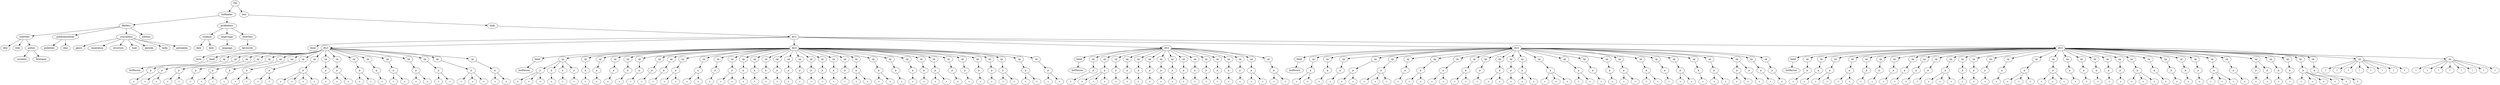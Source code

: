 digraph Tree {
	"t0" [label = "TEI"];
	"t1" [label = "teiHeader"];
	"t2" [label = "fileDesc"];
	"t3" [label = "titleStmt"];
	"t4" [label = "title"];
	"t5" [label = "title"];
	"t6" [label = "author"];
	"t7" [label = "surname"];
	"t8" [label = "forename"];
	"t9" [label = "publicationStmt"];
	"t10" [label = "publisher"];
	"t11" [label = "idno"];
	"t12" [label = "sourceDesc"];
	"t13" [label = "genre"];
	"t14" [label = "inspiration"];
	"t15" [label = "structure"];
	"t16" [label = "type"];
	"t17" [label = "periode"];
	"t18" [label = "taille"];
	"t19" [label = "permalien"];
	"t20" [label = "edStmt"];
	"t21" [label = "profileDesc"];
	"t22" [label = "creation"];
	"t23" [label = "date"];
	"t24" [label = "date"];
	"t25" [label = "langUsage"];
	"t26" [label = "language"];
	"t27" [label = "textClass"];
	"t28" [label = "keywords"];
	"t29" [label = "term"];
	"t30" [label = "text"];
	"t31" [label = "body"];
	"t32" [label = "div1"];
	"t33" [label = "head"];
	"t34" [label = "div2"];
	"t35" [label = "head"];
	"t36" [label = "listPerson"];
	"t37" [label = "sp"];
	"t38" [label = "p"];
	"t39" [label = "s"];
	"t40" [label = "sp"];
	"t41" [label = "p"];
	"t42" [label = "s"];
	"t43" [label = "s"];
	"t44" [label = "sp"];
	"t45" [label = "p"];
	"t46" [label = "s"];
	"t47" [label = "s"];
	"t48" [label = "sp"];
	"t49" [label = "p"];
	"t50" [label = "s"];
	"t51" [label = "sp"];
	"t52" [label = "p"];
	"t53" [label = "s"];
	"t54" [label = "s"];
	"t55" [label = "sp"];
	"t56" [label = "p"];
	"t57" [label = "s"];
	"t58" [label = "sp"];
	"t59" [label = "p"];
	"t60" [label = "s"];
	"t61" [label = "s"];
	"t62" [label = "sp"];
	"t63" [label = "p"];
	"t64" [label = "s"];
	"t65" [label = "s"];
	"t66" [label = "sp"];
	"t67" [label = "p"];
	"t68" [label = "s"];
	"t69" [label = "s"];
	"t70" [label = "s"];
	"t71" [label = "s"];
	"t72" [label = "sp"];
	"t73" [label = "p"];
	"t74" [label = "s"];
	"t75" [label = "sp"];
	"t76" [label = "p"];
	"t77" [label = "s"];
	"t78" [label = "s"];
	"t79" [label = "sp"];
	"t80" [label = "p"];
	"t81" [label = "s"];
	"t82" [label = "s"];
	"t83" [label = "sp"];
	"t84" [label = "p"];
	"t85" [label = "s"];
	"t86" [label = "sp"];
	"t87" [label = "p"];
	"t88" [label = "s"];
	"t89" [label = "s"];
	"t90" [label = "sp"];
	"t91" [label = "p"];
	"t92" [label = "s"];
	"t93" [label = "s"];
	"t94" [label = "sp"];
	"t95" [label = "p"];
	"t96" [label = "s"];
	"t97" [label = "s"];
	"t98" [label = "sp"];
	"t99" [label = "p"];
	"t100" [label = "s"];
	"t101" [label = "s"];
	"t102" [label = "s"];
	"t103" [label = "sp"];
	"t104" [label = "p"];
	"t105" [label = "s"];
	"t106" [label = "s"];
	"t107" [label = "div2"];
	"t108" [label = "head"];
	"t109" [label = "listPerson"];
	"t110" [label = "sp"];
	"t111" [label = "p"];
	"t112" [label = "s"];
	"t113" [label = "s"];
	"t114" [label = "s"];
	"t115" [label = "p"];
	"t116" [label = "s"];
	"t117" [label = "p"];
	"t118" [label = "s"];
	"t119" [label = "p"];
	"t120" [label = "s"];
	"t121" [label = "sp"];
	"t122" [label = "p"];
	"t123" [label = "s"];
	"t124" [label = "sp"];
	"t125" [label = "p"];
	"t126" [label = "s"];
	"t127" [label = "sp"];
	"t128" [label = "p"];
	"t129" [label = "s"];
	"t130" [label = "sp"];
	"t131" [label = "p"];
	"t132" [label = "s"];
	"t133" [label = "sp"];
	"t134" [label = "p"];
	"t135" [label = "s"];
	"t136" [label = "sp"];
	"t137" [label = "p"];
	"t138" [label = "s"];
	"t139" [label = "sp"];
	"t140" [label = "p"];
	"t141" [label = "s"];
	"t142" [label = "sp"];
	"t143" [label = "p"];
	"t144" [label = "s"];
	"t145" [label = "s"];
	"t146" [label = "sp"];
	"t147" [label = "p"];
	"t148" [label = "s"];
	"t149" [label = "s"];
	"t150" [label = "sp"];
	"t151" [label = "p"];
	"t152" [label = "s"];
	"t153" [label = "sp"];
	"t154" [label = "p"];
	"t155" [label = "s"];
	"t156" [label = "s"];
	"t157" [label = "sp"];
	"t158" [label = "p"];
	"t159" [label = "s"];
	"t160" [label = "sp"];
	"t161" [label = "p"];
	"t162" [label = "s"];
	"t163" [label = "sp"];
	"t164" [label = "p"];
	"t165" [label = "s"];
	"t166" [label = "sp"];
	"t167" [label = "p"];
	"t168" [label = "s"];
	"t169" [label = "sp"];
	"t170" [label = "p"];
	"t171" [label = "s"];
	"t172" [label = "sp"];
	"t173" [label = "p"];
	"t174" [label = "s"];
	"t175" [label = "sp"];
	"t176" [label = "p"];
	"t177" [label = "s"];
	"t178" [label = "sp"];
	"t179" [label = "p"];
	"t180" [label = "s"];
	"t181" [label = "sp"];
	"t182" [label = "p"];
	"t183" [label = "s"];
	"t184" [label = "sp"];
	"t185" [label = "p"];
	"t186" [label = "s"];
	"t187" [label = "sp"];
	"t188" [label = "p"];
	"t189" [label = "s"];
	"t190" [label = "s"];
	"t191" [label = "sp"];
	"t192" [label = "p"];
	"t193" [label = "s"];
	"t194" [label = "s"];
	"t195" [label = "sp"];
	"t196" [label = "p"];
	"t197" [label = "s"];
	"t198" [label = "sp"];
	"t199" [label = "p"];
	"t200" [label = "s"];
	"t201" [label = "sp"];
	"t202" [label = "p"];
	"t203" [label = "s"];
	"t204" [label = "sp"];
	"t205" [label = "p"];
	"t206" [label = "s"];
	"t207" [label = "s"];
	"t208" [label = "sp"];
	"t209" [label = "p"];
	"t210" [label = "s"];
	"t211" [label = "sp"];
	"t212" [label = "p"];
	"t213" [label = "s"];
	"t214" [label = "sp"];
	"t215" [label = "p"];
	"t216" [label = "s"];
	"t217" [label = "sp"];
	"t218" [label = "p"];
	"t219" [label = "s"];
	"t220" [label = "sp"];
	"t221" [label = "p"];
	"t222" [label = "s"];
	"t223" [label = "s"];
	"t224" [label = "sp"];
	"t225" [label = "p"];
	"t226" [label = "s"];
	"t227" [label = "s"];
	"t228" [label = "sp"];
	"t229" [label = "p"];
	"t230" [label = "s"];
	"t231" [label = "s"];
	"t232" [label = "div2"];
	"t233" [label = "head"];
	"t234" [label = "listPerson"];
	"t235" [label = "sp"];
	"t236" [label = "p"];
	"t237" [label = "s"];
	"t238" [label = "sp"];
	"t239" [label = "p"];
	"t240" [label = "s"];
	"t241" [label = "s"];
	"t242" [label = "s"];
	"t243" [label = "sp"];
	"t244" [label = "p"];
	"t245" [label = "s"];
	"t246" [label = "sp"];
	"t247" [label = "p"];
	"t248" [label = "s"];
	"t249" [label = "sp"];
	"t250" [label = "p"];
	"t251" [label = "s"];
	"t252" [label = "sp"];
	"t253" [label = "p"];
	"t254" [label = "s"];
	"t255" [label = "sp"];
	"t256" [label = "p"];
	"t257" [label = "s"];
	"t258" [label = "sp"];
	"t259" [label = "p"];
	"t260" [label = "s"];
	"t261" [label = "sp"];
	"t262" [label = "p"];
	"t263" [label = "s"];
	"t264" [label = "sp"];
	"t265" [label = "p"];
	"t266" [label = "s"];
	"t267" [label = "sp"];
	"t268" [label = "p"];
	"t269" [label = "s"];
	"t270" [label = "sp"];
	"t271" [label = "p"];
	"t272" [label = "s"];
	"t273" [label = "sp"];
	"t274" [label = "p"];
	"t275" [label = "s"];
	"t276" [label = "sp"];
	"t277" [label = "p"];
	"t278" [label = "s"];
	"t279" [label = "sp"];
	"t280" [label = "p"];
	"t281" [label = "s"];
	"t282" [label = "s"];
	"t283" [label = "sp"];
	"t284" [label = "p"];
	"t285" [label = "s"];
	"t286" [label = "s"];
	"t287" [label = "div2"];
	"t288" [label = "head"];
	"t289" [label = "listPerson"];
	"t290" [label = "sp"];
	"t291" [label = "p"];
	"t292" [label = "s"];
	"t293" [label = "s"];
	"t294" [label = "sp"];
	"t295" [label = "p"];
	"t296" [label = "s"];
	"t297" [label = "sp"];
	"t298" [label = "p"];
	"t299" [label = "s"];
	"t300" [label = "sp"];
	"t301" [label = "p"];
	"t302" [label = "s"];
	"t303" [label = "s"];
	"t304" [label = "sp"];
	"t305" [label = "p"];
	"t306" [label = "s"];
	"t307" [label = "s"];
	"t308" [label = "s"];
	"t309" [label = "sp"];
	"t310" [label = "p"];
	"t311" [label = "s"];
	"t312" [label = "sp"];
	"t313" [label = "p"];
	"t314" [label = "s"];
	"t315" [label = "s"];
	"t316" [label = "sp"];
	"t317" [label = "p"];
	"t318" [label = "s"];
	"t319" [label = "s"];
	"t320" [label = "sp"];
	"t321" [label = "p"];
	"t322" [label = "s"];
	"t323" [label = "s"];
	"t324" [label = "sp"];
	"t325" [label = "p"];
	"t326" [label = "s"];
	"t327" [label = "sp"];
	"t328" [label = "p"];
	"t329" [label = "s"];
	"t330" [label = "s"];
	"t331" [label = "sp"];
	"t332" [label = "p"];
	"t333" [label = "s"];
	"t334" [label = "sp"];
	"t335" [label = "p"];
	"t336" [label = "s"];
	"t337" [label = "s"];
	"t338" [label = "sp"];
	"t339" [label = "p"];
	"t340" [label = "s"];
	"t341" [label = "s"];
	"t342" [label = "s"];
	"t343" [label = "sp"];
	"t344" [label = "p"];
	"t345" [label = "s"];
	"t346" [label = "s"];
	"t347" [label = "sp"];
	"t348" [label = "p"];
	"t349" [label = "s"];
	"t350" [label = "sp"];
	"t351" [label = "p"];
	"t352" [label = "s"];
	"t353" [label = "sp"];
	"t354" [label = "p"];
	"t355" [label = "s"];
	"t356" [label = "s"];
	"t357" [label = "sp"];
	"t358" [label = "p"];
	"t359" [label = "s"];
	"t360" [label = "s"];
	"t361" [label = "sp"];
	"t362" [label = "p"];
	"t363" [label = "s"];
	"t364" [label = "sp"];
	"t365" [label = "p"];
	"t366" [label = "s"];
	"t367" [label = "s"];
	"t368" [label = "sp"];
	"t369" [label = "p"];
	"t370" [label = "s"];
	"t371" [label = "sp"];
	"t372" [label = "p"];
	"t373" [label = "s"];
	"t374" [label = "s"];
	"t375" [label = "sp"];
	"t376" [label = "p"];
	"t377" [label = "s"];
	"t378" [label = "s"];
	"t379" [label = "p"];
	"t380" [label = "s"];
	"t381" [label = "sp"];
	"t382" [label = "p"];
	"t383" [label = "s"];
	"t384" [label = "sp"];
	"t385" [label = "p"];
	"t386" [label = "s"];
	"t387" [label = "div2"];
	"t388" [label = "head"];
	"t389" [label = "listPerson"];
	"t390" [label = "sp"];
	"t391" [label = "p"];
	"t392" [label = "s"];
	"t393" [label = "sp"];
	"t394" [label = "p"];
	"t395" [label = "s"];
	"t396" [label = "sp"];
	"t397" [label = "p"];
	"t398" [label = "s"];
	"t399" [label = "s"];
	"t400" [label = "sp"];
	"t401" [label = "p"];
	"t402" [label = "s"];
	"t403" [label = "s"];
	"t404" [label = "sp"];
	"t405" [label = "p"];
	"t406" [label = "s"];
	"t407" [label = "sp"];
	"t408" [label = "p"];
	"t409" [label = "s"];
	"t410" [label = "sp"];
	"t411" [label = "p"];
	"t412" [label = "s"];
	"t413" [label = "sp"];
	"t414" [label = "p"];
	"t415" [label = "s"];
	"t416" [label = "sp"];
	"t417" [label = "p"];
	"t418" [label = "s"];
	"t419" [label = "sp"];
	"t420" [label = "p"];
	"t421" [label = "s"];
	"t422" [label = "sp"];
	"t423" [label = "p"];
	"t424" [label = "s"];
	"t425" [label = "s"];
	"t426" [label = "s"];
	"t427" [label = "sp"];
	"t428" [label = "p"];
	"t429" [label = "s"];
	"t430" [label = "sp"];
	"t431" [label = "p"];
	"t432" [label = "s"];
	"t433" [label = "sp"];
	"t434" [label = "p"];
	"t435" [label = "s"];
	"t436" [label = "sp"];
	"t437" [label = "p"];
	"t438" [label = "s"];
	"t439" [label = "sp"];
	"t440" [label = "p"];
	"t441" [label = "s"];
	"t442" [label = "s"];
	"t443" [label = "s"];
	"t444" [label = "sp"];
	"t445" [label = "p"];
	"t446" [label = "s"];
	"t447" [label = "s"];
	"t448" [label = "s"];
	"t449" [label = "sp"];
	"t450" [label = "p"];
	"t451" [label = "s"];
	"t452" [label = "sp"];
	"t453" [label = "p"];
	"t454" [label = "s"];
	"t455" [label = "sp"];
	"t456" [label = "p"];
	"t457" [label = "s"];
	"t458" [label = "sp"];
	"t459" [label = "p"];
	"t460" [label = "s"];
	"t461" [label = "sp"];
	"t462" [label = "p"];
	"t463" [label = "s"];
	"t464" [label = "sp"];
	"t465" [label = "p"];
	"t466" [label = "s"];
	"t467" [label = "s"];
	"t468" [label = "s"];
	"t469" [label = "sp"];
	"t470" [label = "p"];
	"t471" [label = "s"];
	"t472" [label = "sp"];
	"t473" [label = "p"];
	"t474" [label = "s"];
	"t475" [label = "sp"];
	"t476" [label = "p"];
	"t477" [label = "s"];
	"t478" [label = "sp"];
	"t479" [label = "p"];
	"t480" [label = "s"];
	"t481" [label = "sp"];
	"t482" [label = "p"];
	"t483" [label = "s"];
	"t484" [label = "s"];
	"t485" [label = "s"];
	"t486" [label = "sp"];
	"t487" [label = "p"];
	"t488" [label = "s"];
	"t489" [label = "sp"];
	"t490" [label = "p"];
	"t491" [label = "s"];
	"t492" [label = "p"];
	"t493" [label = "s"];
	"t494" [label = "sp"];
	"t495" [label = "p"];
	"t496" [label = "s"];
	"t497" [label = "sp"];
	"t498" [label = "p"];
	"t499" [label = "s"];
	"t500" [label = "sp"];
	"t501" [label = "p"];
	"t502" [label = "s"];
	"t503" [label = "s"];
	"t504" [label = "s"];
	"t505" [label = "s"];
	"t506" [label = "s"];
	"t507" [label = "sp"];
	"t508" [label = "p"];
	"t509" [label = "s"];
	"t510" [label = "sp"];
	"t511" [label = "l"];
	"t512" [label = "l"];
	"t513" [label = "l"];
	"t514" [label = "l"];
	"t515" [label = "l"];
	"t516" [label = "l"];
	"t517" [label = "l"];
	"t518" [label = "l"];
	"t519" [label = "sp"];
	"t520" [label = "l"];
	"t521" [label = "l"];
	"t522" [label = "l"];
	"t523" [label = "l"];
	"t524" [label = "l"];
	"t525" [label = "l"];
	"t526" [label = "l"];
	"t527" [label = "l"];
	"t0" -> "t1";
	"t1" -> "t2";
	"t2" -> "t3";
	"t3" -> "t4";
	"t3" -> "t5";
	"t3" -> "t6";
	"t6" -> "t7";
	"t6" -> "t8";
	"t2" -> "t9";
	"t9" -> "t10";
	"t9" -> "t11";
	"t2" -> "t12";
	"t12" -> "t13";
	"t12" -> "t14";
	"t12" -> "t15";
	"t12" -> "t16";
	"t12" -> "t17";
	"t12" -> "t18";
	"t12" -> "t19";
	"t2" -> "t20";
	"t1" -> "t21";
	"t21" -> "t22";
	"t22" -> "t23";
	"t22" -> "t24";
	"t21" -> "t25";
	"t25" -> "t26";
	"t21" -> "t27";
	"t27" -> "t28";
	"t28" -> "t29";
	"t0" -> "t30";
	"t30" -> "t31";
	"t31" -> "t32";
	"t32" -> "t33";
	"t32" -> "t34";
	"t34" -> "t35";
	"t35" -> "t36";
	"t34" -> "t37";
	"t37" -> "t38";
	"t38" -> "t39";
	"t34" -> "t40";
	"t40" -> "t41";
	"t41" -> "t42";
	"t41" -> "t43";
	"t34" -> "t44";
	"t44" -> "t45";
	"t45" -> "t46";
	"t45" -> "t47";
	"t34" -> "t48";
	"t48" -> "t49";
	"t49" -> "t50";
	"t34" -> "t51";
	"t51" -> "t52";
	"t52" -> "t53";
	"t52" -> "t54";
	"t34" -> "t55";
	"t55" -> "t56";
	"t56" -> "t57";
	"t34" -> "t58";
	"t58" -> "t59";
	"t59" -> "t60";
	"t59" -> "t61";
	"t34" -> "t62";
	"t62" -> "t63";
	"t63" -> "t64";
	"t63" -> "t65";
	"t34" -> "t66";
	"t66" -> "t67";
	"t67" -> "t68";
	"t67" -> "t69";
	"t67" -> "t70";
	"t67" -> "t71";
	"t34" -> "t72";
	"t72" -> "t73";
	"t73" -> "t74";
	"t34" -> "t75";
	"t75" -> "t76";
	"t76" -> "t77";
	"t76" -> "t78";
	"t34" -> "t79";
	"t79" -> "t80";
	"t80" -> "t81";
	"t80" -> "t82";
	"t34" -> "t83";
	"t83" -> "t84";
	"t84" -> "t85";
	"t34" -> "t86";
	"t86" -> "t87";
	"t87" -> "t88";
	"t87" -> "t89";
	"t34" -> "t90";
	"t90" -> "t91";
	"t91" -> "t92";
	"t91" -> "t93";
	"t34" -> "t94";
	"t94" -> "t95";
	"t95" -> "t96";
	"t95" -> "t97";
	"t34" -> "t98";
	"t98" -> "t99";
	"t99" -> "t100";
	"t99" -> "t101";
	"t99" -> "t102";
	"t34" -> "t103";
	"t103" -> "t104";
	"t104" -> "t105";
	"t104" -> "t106";
	"t32" -> "t107";
	"t107" -> "t108";
	"t108" -> "t109";
	"t107" -> "t110";
	"t110" -> "t111";
	"t111" -> "t112";
	"t111" -> "t113";
	"t111" -> "t114";
	"t110" -> "t115";
	"t115" -> "t116";
	"t110" -> "t117";
	"t117" -> "t118";
	"t110" -> "t119";
	"t119" -> "t120";
	"t107" -> "t121";
	"t121" -> "t122";
	"t122" -> "t123";
	"t107" -> "t124";
	"t124" -> "t125";
	"t125" -> "t126";
	"t107" -> "t127";
	"t127" -> "t128";
	"t128" -> "t129";
	"t107" -> "t130";
	"t130" -> "t131";
	"t131" -> "t132";
	"t107" -> "t133";
	"t133" -> "t134";
	"t134" -> "t135";
	"t107" -> "t136";
	"t136" -> "t137";
	"t137" -> "t138";
	"t107" -> "t139";
	"t139" -> "t140";
	"t140" -> "t141";
	"t107" -> "t142";
	"t142" -> "t143";
	"t143" -> "t144";
	"t143" -> "t145";
	"t107" -> "t146";
	"t146" -> "t147";
	"t147" -> "t148";
	"t147" -> "t149";
	"t107" -> "t150";
	"t150" -> "t151";
	"t151" -> "t152";
	"t107" -> "t153";
	"t153" -> "t154";
	"t154" -> "t155";
	"t154" -> "t156";
	"t107" -> "t157";
	"t157" -> "t158";
	"t158" -> "t159";
	"t107" -> "t160";
	"t160" -> "t161";
	"t161" -> "t162";
	"t107" -> "t163";
	"t163" -> "t164";
	"t164" -> "t165";
	"t107" -> "t166";
	"t166" -> "t167";
	"t167" -> "t168";
	"t107" -> "t169";
	"t169" -> "t170";
	"t170" -> "t171";
	"t107" -> "t172";
	"t172" -> "t173";
	"t173" -> "t174";
	"t107" -> "t175";
	"t175" -> "t176";
	"t176" -> "t177";
	"t107" -> "t178";
	"t178" -> "t179";
	"t179" -> "t180";
	"t107" -> "t181";
	"t181" -> "t182";
	"t182" -> "t183";
	"t107" -> "t184";
	"t184" -> "t185";
	"t185" -> "t186";
	"t107" -> "t187";
	"t187" -> "t188";
	"t188" -> "t189";
	"t188" -> "t190";
	"t107" -> "t191";
	"t191" -> "t192";
	"t192" -> "t193";
	"t192" -> "t194";
	"t107" -> "t195";
	"t195" -> "t196";
	"t196" -> "t197";
	"t107" -> "t198";
	"t198" -> "t199";
	"t199" -> "t200";
	"t107" -> "t201";
	"t201" -> "t202";
	"t202" -> "t203";
	"t107" -> "t204";
	"t204" -> "t205";
	"t205" -> "t206";
	"t205" -> "t207";
	"t107" -> "t208";
	"t208" -> "t209";
	"t209" -> "t210";
	"t107" -> "t211";
	"t211" -> "t212";
	"t212" -> "t213";
	"t107" -> "t214";
	"t214" -> "t215";
	"t215" -> "t216";
	"t107" -> "t217";
	"t217" -> "t218";
	"t218" -> "t219";
	"t107" -> "t220";
	"t220" -> "t221";
	"t221" -> "t222";
	"t221" -> "t223";
	"t107" -> "t224";
	"t224" -> "t225";
	"t225" -> "t226";
	"t225" -> "t227";
	"t107" -> "t228";
	"t228" -> "t229";
	"t229" -> "t230";
	"t229" -> "t231";
	"t32" -> "t232";
	"t232" -> "t233";
	"t233" -> "t234";
	"t232" -> "t235";
	"t235" -> "t236";
	"t236" -> "t237";
	"t232" -> "t238";
	"t238" -> "t239";
	"t239" -> "t240";
	"t239" -> "t241";
	"t239" -> "t242";
	"t232" -> "t243";
	"t243" -> "t244";
	"t244" -> "t245";
	"t232" -> "t246";
	"t246" -> "t247";
	"t247" -> "t248";
	"t232" -> "t249";
	"t249" -> "t250";
	"t250" -> "t251";
	"t232" -> "t252";
	"t252" -> "t253";
	"t253" -> "t254";
	"t232" -> "t255";
	"t255" -> "t256";
	"t256" -> "t257";
	"t232" -> "t258";
	"t258" -> "t259";
	"t259" -> "t260";
	"t232" -> "t261";
	"t261" -> "t262";
	"t262" -> "t263";
	"t232" -> "t264";
	"t264" -> "t265";
	"t265" -> "t266";
	"t232" -> "t267";
	"t267" -> "t268";
	"t268" -> "t269";
	"t232" -> "t270";
	"t270" -> "t271";
	"t271" -> "t272";
	"t232" -> "t273";
	"t273" -> "t274";
	"t274" -> "t275";
	"t232" -> "t276";
	"t276" -> "t277";
	"t277" -> "t278";
	"t232" -> "t279";
	"t279" -> "t280";
	"t280" -> "t281";
	"t280" -> "t282";
	"t232" -> "t283";
	"t283" -> "t284";
	"t284" -> "t285";
	"t284" -> "t286";
	"t32" -> "t287";
	"t287" -> "t288";
	"t288" -> "t289";
	"t287" -> "t290";
	"t290" -> "t291";
	"t291" -> "t292";
	"t291" -> "t293";
	"t287" -> "t294";
	"t294" -> "t295";
	"t295" -> "t296";
	"t287" -> "t297";
	"t297" -> "t298";
	"t298" -> "t299";
	"t287" -> "t300";
	"t300" -> "t301";
	"t301" -> "t302";
	"t301" -> "t303";
	"t287" -> "t304";
	"t304" -> "t305";
	"t305" -> "t306";
	"t305" -> "t307";
	"t305" -> "t308";
	"t287" -> "t309";
	"t309" -> "t310";
	"t310" -> "t311";
	"t287" -> "t312";
	"t312" -> "t313";
	"t313" -> "t314";
	"t313" -> "t315";
	"t287" -> "t316";
	"t316" -> "t317";
	"t317" -> "t318";
	"t317" -> "t319";
	"t287" -> "t320";
	"t320" -> "t321";
	"t321" -> "t322";
	"t321" -> "t323";
	"t287" -> "t324";
	"t324" -> "t325";
	"t325" -> "t326";
	"t287" -> "t327";
	"t327" -> "t328";
	"t328" -> "t329";
	"t328" -> "t330";
	"t287" -> "t331";
	"t331" -> "t332";
	"t332" -> "t333";
	"t287" -> "t334";
	"t334" -> "t335";
	"t335" -> "t336";
	"t335" -> "t337";
	"t287" -> "t338";
	"t338" -> "t339";
	"t339" -> "t340";
	"t339" -> "t341";
	"t339" -> "t342";
	"t287" -> "t343";
	"t343" -> "t344";
	"t344" -> "t345";
	"t344" -> "t346";
	"t287" -> "t347";
	"t347" -> "t348";
	"t348" -> "t349";
	"t287" -> "t350";
	"t350" -> "t351";
	"t351" -> "t352";
	"t287" -> "t353";
	"t353" -> "t354";
	"t354" -> "t355";
	"t354" -> "t356";
	"t287" -> "t357";
	"t357" -> "t358";
	"t358" -> "t359";
	"t358" -> "t360";
	"t287" -> "t361";
	"t361" -> "t362";
	"t362" -> "t363";
	"t287" -> "t364";
	"t364" -> "t365";
	"t365" -> "t366";
	"t365" -> "t367";
	"t287" -> "t368";
	"t368" -> "t369";
	"t369" -> "t370";
	"t287" -> "t371";
	"t371" -> "t372";
	"t372" -> "t373";
	"t372" -> "t374";
	"t287" -> "t375";
	"t375" -> "t376";
	"t376" -> "t377";
	"t376" -> "t378";
	"t375" -> "t379";
	"t379" -> "t380";
	"t287" -> "t381";
	"t381" -> "t382";
	"t382" -> "t383";
	"t287" -> "t384";
	"t384" -> "t385";
	"t385" -> "t386";
	"t32" -> "t387";
	"t387" -> "t388";
	"t388" -> "t389";
	"t387" -> "t390";
	"t390" -> "t391";
	"t391" -> "t392";
	"t387" -> "t393";
	"t393" -> "t394";
	"t394" -> "t395";
	"t387" -> "t396";
	"t396" -> "t397";
	"t397" -> "t398";
	"t397" -> "t399";
	"t387" -> "t400";
	"t400" -> "t401";
	"t401" -> "t402";
	"t401" -> "t403";
	"t387" -> "t404";
	"t404" -> "t405";
	"t405" -> "t406";
	"t387" -> "t407";
	"t407" -> "t408";
	"t408" -> "t409";
	"t387" -> "t410";
	"t410" -> "t411";
	"t411" -> "t412";
	"t387" -> "t413";
	"t413" -> "t414";
	"t414" -> "t415";
	"t387" -> "t416";
	"t416" -> "t417";
	"t417" -> "t418";
	"t387" -> "t419";
	"t419" -> "t420";
	"t420" -> "t421";
	"t387" -> "t422";
	"t422" -> "t423";
	"t423" -> "t424";
	"t423" -> "t425";
	"t423" -> "t426";
	"t387" -> "t427";
	"t427" -> "t428";
	"t428" -> "t429";
	"t387" -> "t430";
	"t430" -> "t431";
	"t431" -> "t432";
	"t387" -> "t433";
	"t433" -> "t434";
	"t434" -> "t435";
	"t387" -> "t436";
	"t436" -> "t437";
	"t437" -> "t438";
	"t387" -> "t439";
	"t439" -> "t440";
	"t440" -> "t441";
	"t440" -> "t442";
	"t440" -> "t443";
	"t387" -> "t444";
	"t444" -> "t445";
	"t445" -> "t446";
	"t445" -> "t447";
	"t445" -> "t448";
	"t387" -> "t449";
	"t449" -> "t450";
	"t450" -> "t451";
	"t387" -> "t452";
	"t452" -> "t453";
	"t453" -> "t454";
	"t387" -> "t455";
	"t455" -> "t456";
	"t456" -> "t457";
	"t387" -> "t458";
	"t458" -> "t459";
	"t459" -> "t460";
	"t387" -> "t461";
	"t461" -> "t462";
	"t462" -> "t463";
	"t387" -> "t464";
	"t464" -> "t465";
	"t465" -> "t466";
	"t465" -> "t467";
	"t465" -> "t468";
	"t387" -> "t469";
	"t469" -> "t470";
	"t470" -> "t471";
	"t387" -> "t472";
	"t472" -> "t473";
	"t473" -> "t474";
	"t387" -> "t475";
	"t475" -> "t476";
	"t476" -> "t477";
	"t387" -> "t478";
	"t478" -> "t479";
	"t479" -> "t480";
	"t387" -> "t481";
	"t481" -> "t482";
	"t482" -> "t483";
	"t482" -> "t484";
	"t482" -> "t485";
	"t387" -> "t486";
	"t486" -> "t487";
	"t487" -> "t488";
	"t387" -> "t489";
	"t489" -> "t490";
	"t490" -> "t491";
	"t489" -> "t492";
	"t492" -> "t493";
	"t387" -> "t494";
	"t494" -> "t495";
	"t495" -> "t496";
	"t387" -> "t497";
	"t497" -> "t498";
	"t498" -> "t499";
	"t387" -> "t500";
	"t500" -> "t501";
	"t501" -> "t502";
	"t501" -> "t503";
	"t501" -> "t504";
	"t501" -> "t505";
	"t501" -> "t506";
	"t387" -> "t507";
	"t507" -> "t508";
	"t508" -> "t509";
	"t387" -> "t510";
	"t510" -> "t511";
	"t510" -> "t512";
	"t510" -> "t513";
	"t510" -> "t514";
	"t510" -> "t515";
	"t510" -> "t516";
	"t510" -> "t517";
	"t510" -> "t518";
	"t387" -> "t519";
	"t519" -> "t520";
	"t519" -> "t521";
	"t519" -> "t522";
	"t519" -> "t523";
	"t519" -> "t524";
	"t519" -> "t525";
	"t519" -> "t526";
	"t519" -> "t527";
}
